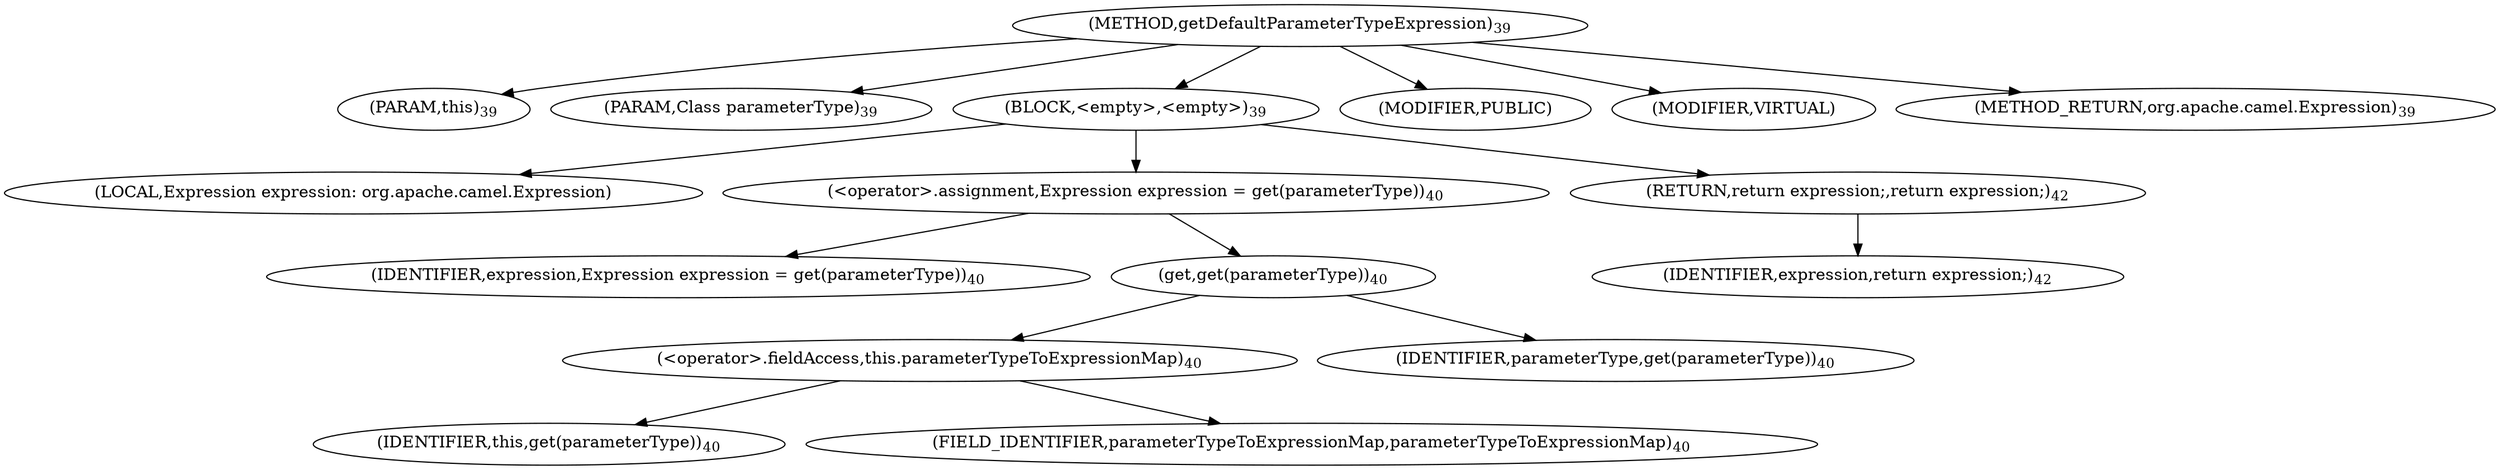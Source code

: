 digraph "getDefaultParameterTypeExpression" {  
"41" [label = <(METHOD,getDefaultParameterTypeExpression)<SUB>39</SUB>> ]
"42" [label = <(PARAM,this)<SUB>39</SUB>> ]
"43" [label = <(PARAM,Class parameterType)<SUB>39</SUB>> ]
"44" [label = <(BLOCK,&lt;empty&gt;,&lt;empty&gt;)<SUB>39</SUB>> ]
"45" [label = <(LOCAL,Expression expression: org.apache.camel.Expression)> ]
"46" [label = <(&lt;operator&gt;.assignment,Expression expression = get(parameterType))<SUB>40</SUB>> ]
"47" [label = <(IDENTIFIER,expression,Expression expression = get(parameterType))<SUB>40</SUB>> ]
"48" [label = <(get,get(parameterType))<SUB>40</SUB>> ]
"49" [label = <(&lt;operator&gt;.fieldAccess,this.parameterTypeToExpressionMap)<SUB>40</SUB>> ]
"50" [label = <(IDENTIFIER,this,get(parameterType))<SUB>40</SUB>> ]
"51" [label = <(FIELD_IDENTIFIER,parameterTypeToExpressionMap,parameterTypeToExpressionMap)<SUB>40</SUB>> ]
"52" [label = <(IDENTIFIER,parameterType,get(parameterType))<SUB>40</SUB>> ]
"53" [label = <(RETURN,return expression;,return expression;)<SUB>42</SUB>> ]
"54" [label = <(IDENTIFIER,expression,return expression;)<SUB>42</SUB>> ]
"55" [label = <(MODIFIER,PUBLIC)> ]
"56" [label = <(MODIFIER,VIRTUAL)> ]
"57" [label = <(METHOD_RETURN,org.apache.camel.Expression)<SUB>39</SUB>> ]
  "41" -> "42" 
  "41" -> "43" 
  "41" -> "44" 
  "41" -> "55" 
  "41" -> "56" 
  "41" -> "57" 
  "44" -> "45" 
  "44" -> "46" 
  "44" -> "53" 
  "46" -> "47" 
  "46" -> "48" 
  "48" -> "49" 
  "48" -> "52" 
  "49" -> "50" 
  "49" -> "51" 
  "53" -> "54" 
}
